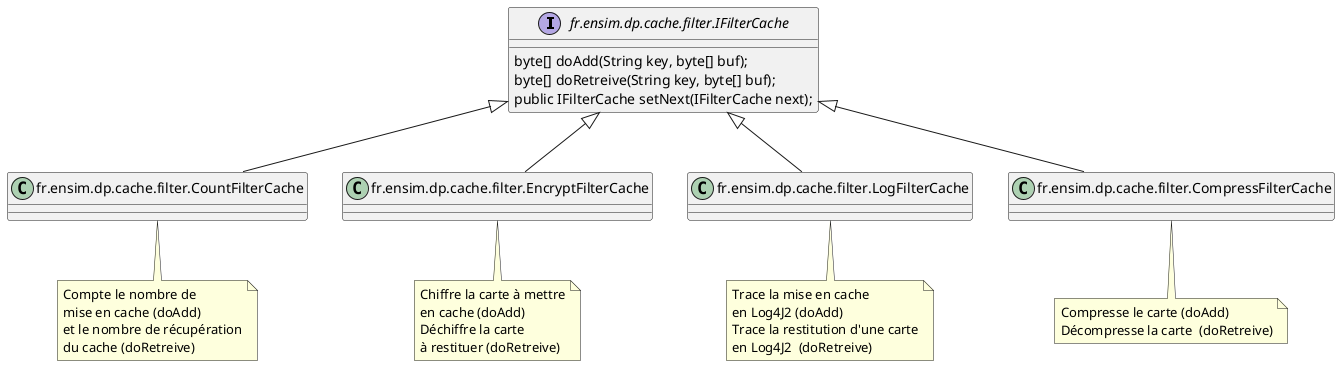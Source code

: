 @startuml
set namespaceSeparator none

interface fr.ensim.dp.cache.filter.IFilterCache {
  byte[] doAdd(String key, byte[] buf);
  byte[] doRetreive(String key, byte[] buf);
  public IFilterCache setNext(IFilterCache next);
}
Class fr.ensim.dp.cache.filter.CountFilterCache
note bottom of fr.ensim.dp.cache.filter.CountFilterCache
Compte le nombre de
mise en cache (doAdd)
et le nombre de récupération
du cache (doRetreive)
end note

Class fr.ensim.dp.cache.filter.EncryptFilterCache
note bottom of fr.ensim.dp.cache.filter.EncryptFilterCache
Chiffre la carte à mettre
en cache (doAdd)
Déchiffre la carte
à restituer (doRetreive)
end note

Class fr.ensim.dp.cache.filter.LogFilterCache
note bottom of fr.ensim.dp.cache.filter.LogFilterCache
Trace la mise en cache
en Log4J2 (doAdd)
Trace la restitution d'une carte
en Log4J2  (doRetreive)
end note

Class fr.ensim.dp.cache.filter.CompressFilterCache
note bottom of fr.ensim.dp.cache.filter.CompressFilterCache
Compresse le carte (doAdd)
Décompresse la carte  (doRetreive)
end note

fr.ensim.dp.cache.filter.IFilterCache <|-- fr.ensim.dp.cache.filter.CountFilterCache
fr.ensim.dp.cache.filter.IFilterCache <|-- fr.ensim.dp.cache.filter.LogFilterCache
fr.ensim.dp.cache.filter.IFilterCache <|-- fr.ensim.dp.cache.filter.EncryptFilterCache
fr.ensim.dp.cache.filter.IFilterCache <|-- fr.ensim.dp.cache.filter.CompressFilterCache

@enduml
